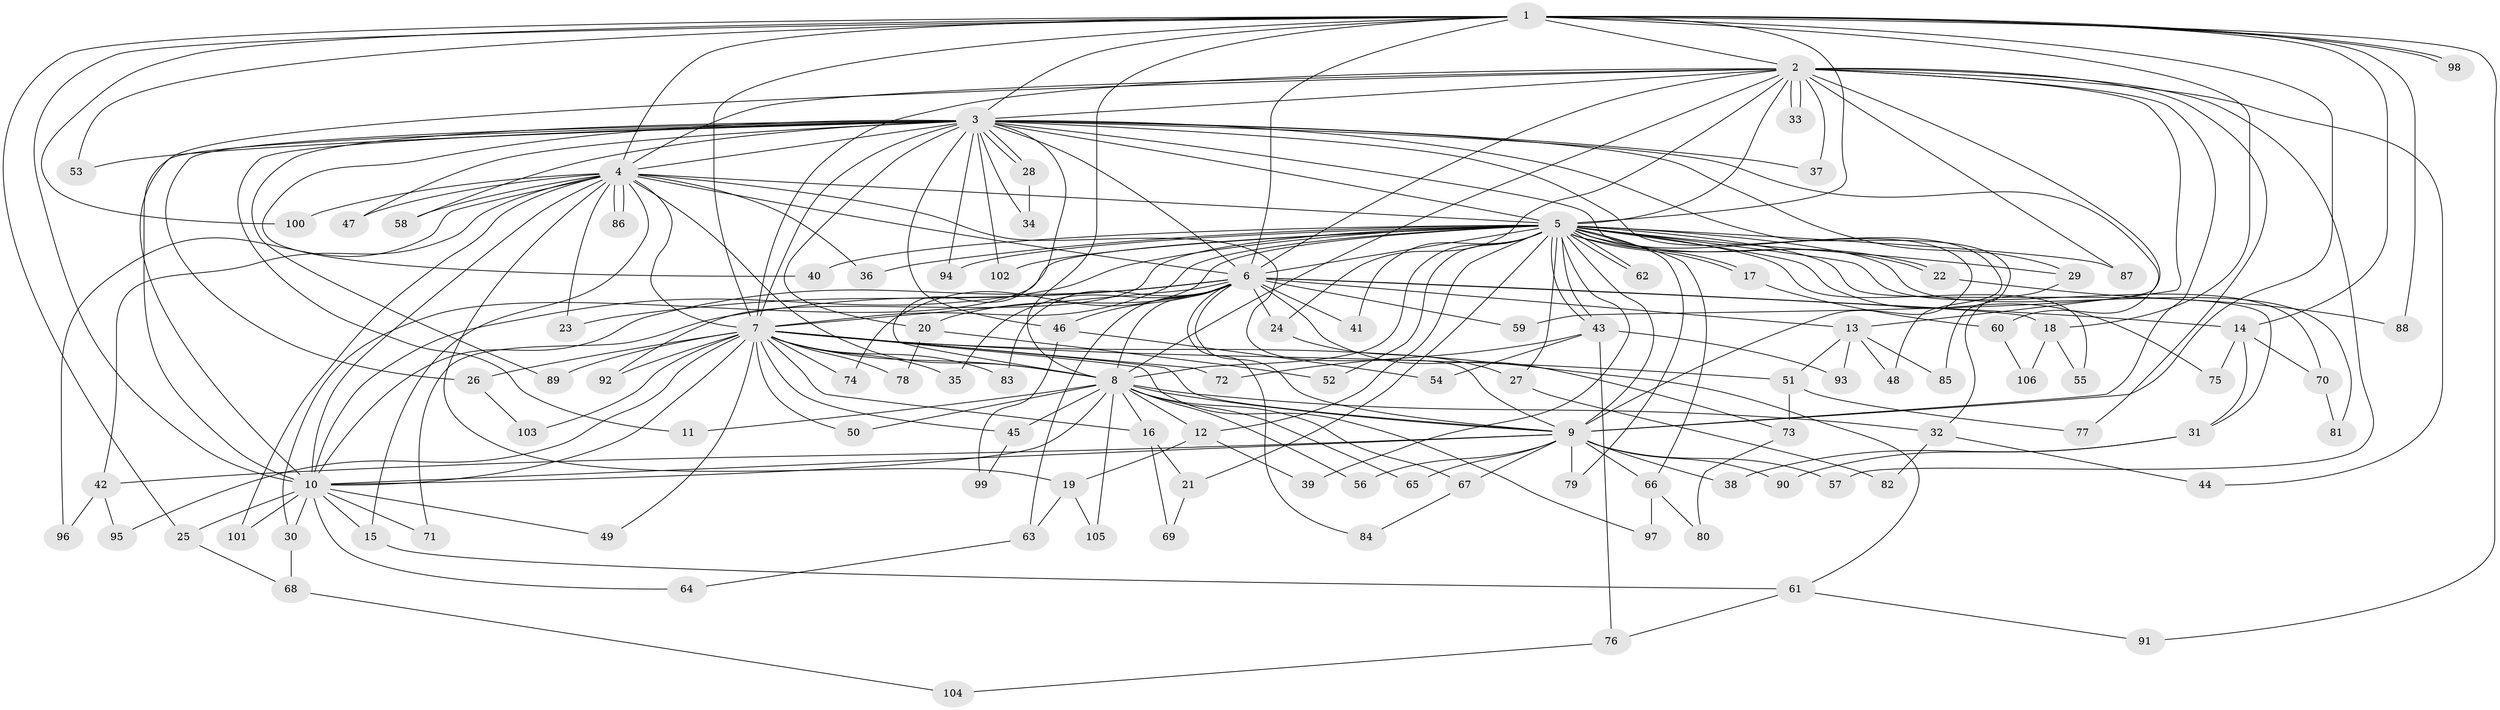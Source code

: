 // coarse degree distribution, {23: 0.030303030303030304, 14: 0.030303030303030304, 17: 0.030303030303030304, 10: 0.06060606060606061, 9: 0.030303030303030304, 16: 0.030303030303030304, 13: 0.06060606060606061, 5: 0.06060606060606061, 4: 0.12121212121212122, 6: 0.030303030303030304, 3: 0.15151515151515152, 2: 0.24242424242424243, 1: 0.12121212121212122}
// Generated by graph-tools (version 1.1) at 2025/49/03/04/25 22:49:52]
// undirected, 106 vertices, 237 edges
graph export_dot {
  node [color=gray90,style=filled];
  1;
  2;
  3;
  4;
  5;
  6;
  7;
  8;
  9;
  10;
  11;
  12;
  13;
  14;
  15;
  16;
  17;
  18;
  19;
  20;
  21;
  22;
  23;
  24;
  25;
  26;
  27;
  28;
  29;
  30;
  31;
  32;
  33;
  34;
  35;
  36;
  37;
  38;
  39;
  40;
  41;
  42;
  43;
  44;
  45;
  46;
  47;
  48;
  49;
  50;
  51;
  52;
  53;
  54;
  55;
  56;
  57;
  58;
  59;
  60;
  61;
  62;
  63;
  64;
  65;
  66;
  67;
  68;
  69;
  70;
  71;
  72;
  73;
  74;
  75;
  76;
  77;
  78;
  79;
  80;
  81;
  82;
  83;
  84;
  85;
  86;
  87;
  88;
  89;
  90;
  91;
  92;
  93;
  94;
  95;
  96;
  97;
  98;
  99;
  100;
  101;
  102;
  103;
  104;
  105;
  106;
  1 -- 2;
  1 -- 3;
  1 -- 4;
  1 -- 5;
  1 -- 6;
  1 -- 7;
  1 -- 8;
  1 -- 9;
  1 -- 10;
  1 -- 14;
  1 -- 18;
  1 -- 25;
  1 -- 53;
  1 -- 88;
  1 -- 91;
  1 -- 98;
  1 -- 98;
  1 -- 100;
  2 -- 3;
  2 -- 4;
  2 -- 5;
  2 -- 6;
  2 -- 7;
  2 -- 8;
  2 -- 9;
  2 -- 10;
  2 -- 13;
  2 -- 24;
  2 -- 33;
  2 -- 33;
  2 -- 37;
  2 -- 44;
  2 -- 57;
  2 -- 59;
  2 -- 77;
  2 -- 87;
  3 -- 4;
  3 -- 5;
  3 -- 6;
  3 -- 7;
  3 -- 8;
  3 -- 9;
  3 -- 10;
  3 -- 11;
  3 -- 20;
  3 -- 26;
  3 -- 28;
  3 -- 28;
  3 -- 29;
  3 -- 34;
  3 -- 37;
  3 -- 40;
  3 -- 46;
  3 -- 47;
  3 -- 48;
  3 -- 53;
  3 -- 58;
  3 -- 60;
  3 -- 85;
  3 -- 89;
  3 -- 94;
  3 -- 102;
  4 -- 5;
  4 -- 6;
  4 -- 7;
  4 -- 8;
  4 -- 9;
  4 -- 10;
  4 -- 15;
  4 -- 19;
  4 -- 23;
  4 -- 36;
  4 -- 42;
  4 -- 47;
  4 -- 58;
  4 -- 86;
  4 -- 86;
  4 -- 96;
  4 -- 100;
  4 -- 101;
  5 -- 6;
  5 -- 7;
  5 -- 8;
  5 -- 9;
  5 -- 10;
  5 -- 12;
  5 -- 17;
  5 -- 17;
  5 -- 21;
  5 -- 22;
  5 -- 22;
  5 -- 27;
  5 -- 29;
  5 -- 30;
  5 -- 31;
  5 -- 36;
  5 -- 39;
  5 -- 40;
  5 -- 41;
  5 -- 43;
  5 -- 43;
  5 -- 52;
  5 -- 55;
  5 -- 62;
  5 -- 62;
  5 -- 66;
  5 -- 70;
  5 -- 74;
  5 -- 75;
  5 -- 79;
  5 -- 81;
  5 -- 87;
  5 -- 92;
  5 -- 94;
  5 -- 102;
  6 -- 7;
  6 -- 8;
  6 -- 9;
  6 -- 10;
  6 -- 13;
  6 -- 14;
  6 -- 18;
  6 -- 20;
  6 -- 23;
  6 -- 24;
  6 -- 35;
  6 -- 41;
  6 -- 46;
  6 -- 59;
  6 -- 63;
  6 -- 71;
  6 -- 73;
  6 -- 83;
  6 -- 84;
  7 -- 8;
  7 -- 9;
  7 -- 10;
  7 -- 16;
  7 -- 26;
  7 -- 35;
  7 -- 45;
  7 -- 49;
  7 -- 50;
  7 -- 51;
  7 -- 61;
  7 -- 72;
  7 -- 74;
  7 -- 78;
  7 -- 83;
  7 -- 89;
  7 -- 92;
  7 -- 95;
  7 -- 97;
  7 -- 103;
  8 -- 9;
  8 -- 10;
  8 -- 11;
  8 -- 12;
  8 -- 16;
  8 -- 32;
  8 -- 45;
  8 -- 50;
  8 -- 56;
  8 -- 65;
  8 -- 67;
  8 -- 105;
  9 -- 10;
  9 -- 38;
  9 -- 42;
  9 -- 56;
  9 -- 57;
  9 -- 65;
  9 -- 66;
  9 -- 67;
  9 -- 79;
  9 -- 90;
  10 -- 15;
  10 -- 25;
  10 -- 30;
  10 -- 49;
  10 -- 64;
  10 -- 71;
  10 -- 101;
  12 -- 19;
  12 -- 39;
  13 -- 48;
  13 -- 51;
  13 -- 85;
  13 -- 93;
  14 -- 31;
  14 -- 70;
  14 -- 75;
  15 -- 61;
  16 -- 21;
  16 -- 69;
  17 -- 60;
  18 -- 55;
  18 -- 106;
  19 -- 63;
  19 -- 105;
  20 -- 52;
  20 -- 78;
  21 -- 69;
  22 -- 88;
  24 -- 27;
  25 -- 68;
  26 -- 103;
  27 -- 82;
  28 -- 34;
  29 -- 32;
  30 -- 68;
  31 -- 38;
  31 -- 90;
  32 -- 44;
  32 -- 82;
  42 -- 95;
  42 -- 96;
  43 -- 54;
  43 -- 72;
  43 -- 76;
  43 -- 93;
  45 -- 99;
  46 -- 54;
  46 -- 99;
  51 -- 73;
  51 -- 77;
  60 -- 106;
  61 -- 76;
  61 -- 91;
  63 -- 64;
  66 -- 80;
  66 -- 97;
  67 -- 84;
  68 -- 104;
  70 -- 81;
  73 -- 80;
  76 -- 104;
}
